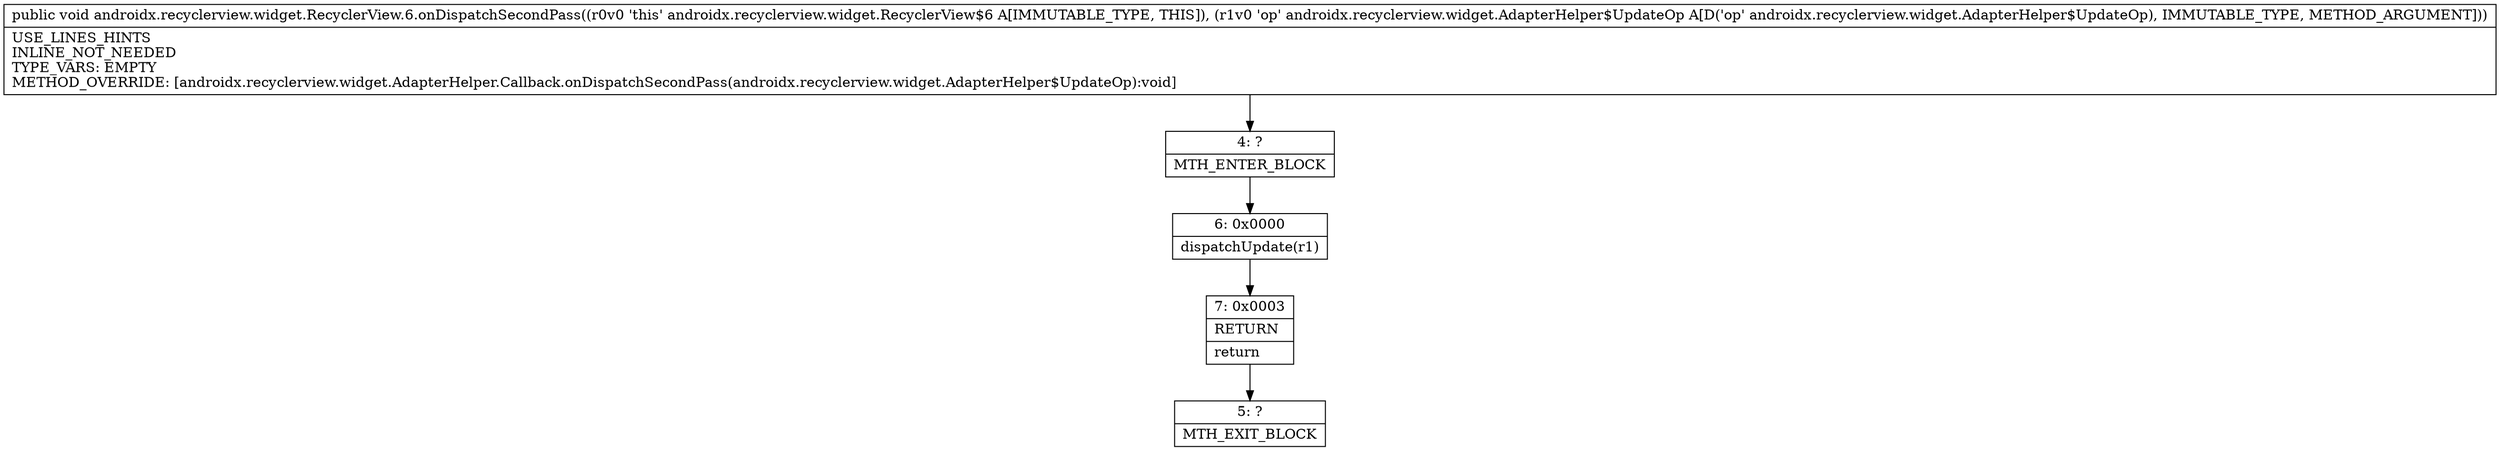 digraph "CFG forandroidx.recyclerview.widget.RecyclerView.6.onDispatchSecondPass(Landroidx\/recyclerview\/widget\/AdapterHelper$UpdateOp;)V" {
Node_4 [shape=record,label="{4\:\ ?|MTH_ENTER_BLOCK\l}"];
Node_6 [shape=record,label="{6\:\ 0x0000|dispatchUpdate(r1)\l}"];
Node_7 [shape=record,label="{7\:\ 0x0003|RETURN\l|return\l}"];
Node_5 [shape=record,label="{5\:\ ?|MTH_EXIT_BLOCK\l}"];
MethodNode[shape=record,label="{public void androidx.recyclerview.widget.RecyclerView.6.onDispatchSecondPass((r0v0 'this' androidx.recyclerview.widget.RecyclerView$6 A[IMMUTABLE_TYPE, THIS]), (r1v0 'op' androidx.recyclerview.widget.AdapterHelper$UpdateOp A[D('op' androidx.recyclerview.widget.AdapterHelper$UpdateOp), IMMUTABLE_TYPE, METHOD_ARGUMENT]))  | USE_LINES_HINTS\lINLINE_NOT_NEEDED\lTYPE_VARS: EMPTY\lMETHOD_OVERRIDE: [androidx.recyclerview.widget.AdapterHelper.Callback.onDispatchSecondPass(androidx.recyclerview.widget.AdapterHelper$UpdateOp):void]\l}"];
MethodNode -> Node_4;Node_4 -> Node_6;
Node_6 -> Node_7;
Node_7 -> Node_5;
}

